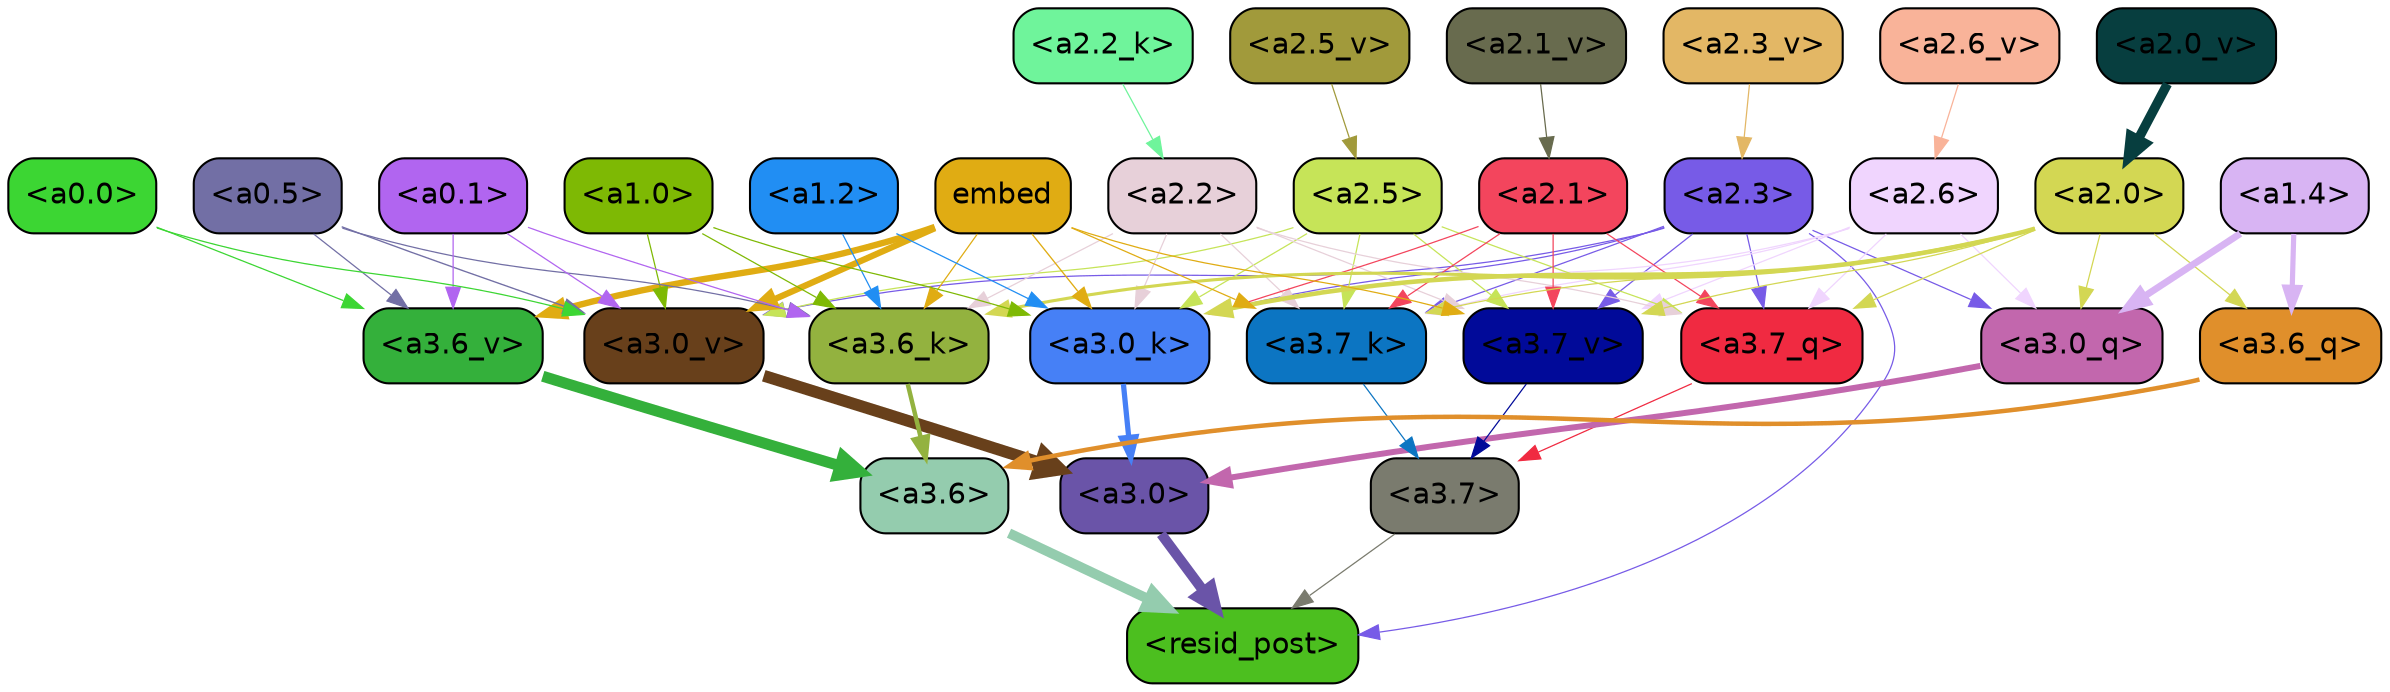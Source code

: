 strict digraph "" {
	graph [bgcolor=transparent,
		layout=dot,
		overlap=false,
		splines=true
	];
	"<a3.7>"	[color=black,
		fillcolor="#7a7b6e",
		fontname=Helvetica,
		shape=box,
		style="filled, rounded"];
	"<resid_post>"	[color=black,
		fillcolor="#4cbf1f",
		fontname=Helvetica,
		shape=box,
		style="filled, rounded"];
	"<a3.7>" -> "<resid_post>"	[color="#7a7b6e",
		penwidth=0.6];
	"<a3.6>"	[color=black,
		fillcolor="#94ccae",
		fontname=Helvetica,
		shape=box,
		style="filled, rounded"];
	"<a3.6>" -> "<resid_post>"	[color="#94ccae",
		penwidth=4.7534414529800415];
	"<a3.0>"	[color=black,
		fillcolor="#6a54a8",
		fontname=Helvetica,
		shape=box,
		style="filled, rounded"];
	"<a3.0>" -> "<resid_post>"	[color="#6a54a8",
		penwidth=4.898576855659485];
	"<a2.3>"	[color=black,
		fillcolor="#775be7",
		fontname=Helvetica,
		shape=box,
		style="filled, rounded"];
	"<a2.3>" -> "<resid_post>"	[color="#775be7",
		penwidth=0.6];
	"<a3.7_q>"	[color=black,
		fillcolor="#f02a41",
		fontname=Helvetica,
		shape=box,
		style="filled, rounded"];
	"<a2.3>" -> "<a3.7_q>"	[color="#775be7",
		penwidth=0.6];
	"<a3.0_q>"	[color=black,
		fillcolor="#c267ad",
		fontname=Helvetica,
		shape=box,
		style="filled, rounded"];
	"<a2.3>" -> "<a3.0_q>"	[color="#775be7",
		penwidth=0.6];
	"<a3.7_k>"	[color=black,
		fillcolor="#0c75c2",
		fontname=Helvetica,
		shape=box,
		style="filled, rounded"];
	"<a2.3>" -> "<a3.7_k>"	[color="#775be7",
		penwidth=0.6];
	"<a3.0_k>"	[color=black,
		fillcolor="#4680f6",
		fontname=Helvetica,
		shape=box,
		style="filled, rounded"];
	"<a2.3>" -> "<a3.0_k>"	[color="#775be7",
		penwidth=0.6];
	"<a3.7_v>"	[color=black,
		fillcolor="#010a99",
		fontname=Helvetica,
		shape=box,
		style="filled, rounded"];
	"<a2.3>" -> "<a3.7_v>"	[color="#775be7",
		penwidth=0.6];
	"<a3.0_v>"	[color=black,
		fillcolor="#68401b",
		fontname=Helvetica,
		shape=box,
		style="filled, rounded"];
	"<a2.3>" -> "<a3.0_v>"	[color="#775be7",
		penwidth=0.6];
	"<a3.7_q>" -> "<a3.7>"	[color="#f02a41",
		penwidth=0.6];
	"<a3.6_q>"	[color=black,
		fillcolor="#e08f2b",
		fontname=Helvetica,
		shape=box,
		style="filled, rounded"];
	"<a3.6_q>" -> "<a3.6>"	[color="#e08f2b",
		penwidth=2.160832464694977];
	"<a3.0_q>" -> "<a3.0>"	[color="#c267ad",
		penwidth=2.870753765106201];
	"<a3.7_k>" -> "<a3.7>"	[color="#0c75c2",
		penwidth=0.6];
	"<a3.6_k>"	[color=black,
		fillcolor="#93b23f",
		fontname=Helvetica,
		shape=box,
		style="filled, rounded"];
	"<a3.6_k>" -> "<a3.6>"	[color="#93b23f",
		penwidth=2.13908451795578];
	"<a3.0_k>" -> "<a3.0>"	[color="#4680f6",
		penwidth=2.520303964614868];
	"<a3.7_v>" -> "<a3.7>"	[color="#010a99",
		penwidth=0.6];
	"<a3.6_v>"	[color=black,
		fillcolor="#34b03b",
		fontname=Helvetica,
		shape=box,
		style="filled, rounded"];
	"<a3.6_v>" -> "<a3.6>"	[color="#34b03b",
		penwidth=5.297133803367615];
	"<a3.0_v>" -> "<a3.0>"	[color="#68401b",
		penwidth=5.680712580680847];
	"<a2.6>"	[color=black,
		fillcolor="#f0d5fe",
		fontname=Helvetica,
		shape=box,
		style="filled, rounded"];
	"<a2.6>" -> "<a3.7_q>"	[color="#f0d5fe",
		penwidth=0.6];
	"<a2.6>" -> "<a3.0_q>"	[color="#f0d5fe",
		penwidth=0.6];
	"<a2.6>" -> "<a3.7_k>"	[color="#f0d5fe",
		penwidth=0.6];
	"<a2.6>" -> "<a3.0_k>"	[color="#f0d5fe",
		penwidth=0.6];
	"<a2.6>" -> "<a3.7_v>"	[color="#f0d5fe",
		penwidth=0.6];
	"<a2.5>"	[color=black,
		fillcolor="#c6e458",
		fontname=Helvetica,
		shape=box,
		style="filled, rounded"];
	"<a2.5>" -> "<a3.7_q>"	[color="#c6e458",
		penwidth=0.6];
	"<a2.5>" -> "<a3.7_k>"	[color="#c6e458",
		penwidth=0.6];
	"<a2.5>" -> "<a3.0_k>"	[color="#c6e458",
		penwidth=0.6];
	"<a2.5>" -> "<a3.7_v>"	[color="#c6e458",
		penwidth=0.6];
	"<a2.5>" -> "<a3.0_v>"	[color="#c6e458",
		penwidth=0.6];
	"<a2.2>"	[color=black,
		fillcolor="#e7d0d9",
		fontname=Helvetica,
		shape=box,
		style="filled, rounded"];
	"<a2.2>" -> "<a3.7_q>"	[color="#e7d0d9",
		penwidth=0.6];
	"<a2.2>" -> "<a3.7_k>"	[color="#e7d0d9",
		penwidth=0.6];
	"<a2.2>" -> "<a3.6_k>"	[color="#e7d0d9",
		penwidth=0.6];
	"<a2.2>" -> "<a3.0_k>"	[color="#e7d0d9",
		penwidth=0.6];
	"<a2.2>" -> "<a3.7_v>"	[color="#e7d0d9",
		penwidth=0.6];
	"<a2.1>"	[color=black,
		fillcolor="#f3455d",
		fontname=Helvetica,
		shape=box,
		style="filled, rounded"];
	"<a2.1>" -> "<a3.7_q>"	[color="#f3455d",
		penwidth=0.6];
	"<a2.1>" -> "<a3.7_k>"	[color="#f3455d",
		penwidth=0.6];
	"<a2.1>" -> "<a3.0_k>"	[color="#f3455d",
		penwidth=0.6];
	"<a2.1>" -> "<a3.7_v>"	[color="#f3455d",
		penwidth=0.6];
	"<a2.0>"	[color=black,
		fillcolor="#d3d753",
		fontname=Helvetica,
		shape=box,
		style="filled, rounded"];
	"<a2.0>" -> "<a3.7_q>"	[color="#d3d753",
		penwidth=0.6];
	"<a2.0>" -> "<a3.6_q>"	[color="#d3d753",
		penwidth=0.6];
	"<a2.0>" -> "<a3.0_q>"	[color="#d3d753",
		penwidth=0.6];
	"<a2.0>" -> "<a3.7_k>"	[color="#d3d753",
		penwidth=0.6];
	"<a2.0>" -> "<a3.6_k>"	[color="#d3d753",
		penwidth=1.4957321882247925];
	"<a2.0>" -> "<a3.0_k>"	[color="#d3d753",
		penwidth=2.18752121925354];
	"<a2.0>" -> "<a3.7_v>"	[color="#d3d753",
		penwidth=0.6];
	"<a1.4>"	[color=black,
		fillcolor="#d8b4f3",
		fontname=Helvetica,
		shape=box,
		style="filled, rounded"];
	"<a1.4>" -> "<a3.6_q>"	[color="#d8b4f3",
		penwidth=2.4829938411712646];
	"<a1.4>" -> "<a3.0_q>"	[color="#d8b4f3",
		penwidth=3.299744725227356];
	embed	[color=black,
		fillcolor="#e0ac13",
		fontname=Helvetica,
		shape=box,
		style="filled, rounded"];
	embed -> "<a3.7_k>"	[color="#e0ac13",
		penwidth=0.6];
	embed -> "<a3.6_k>"	[color="#e0ac13",
		penwidth=0.6];
	embed -> "<a3.0_k>"	[color="#e0ac13",
		penwidth=0.6394047290086746];
	embed -> "<a3.7_v>"	[color="#e0ac13",
		penwidth=0.6];
	embed -> "<a3.6_v>"	[color="#e0ac13",
		penwidth=3.067279100418091];
	embed -> "<a3.0_v>"	[color="#e0ac13",
		penwidth=3.0212591886520386];
	"<a1.2>"	[color=black,
		fillcolor="#218ef3",
		fontname=Helvetica,
		shape=box,
		style="filled, rounded"];
	"<a1.2>" -> "<a3.6_k>"	[color="#218ef3",
		penwidth=0.6];
	"<a1.2>" -> "<a3.0_k>"	[color="#218ef3",
		penwidth=0.6];
	"<a1.0>"	[color=black,
		fillcolor="#7eb904",
		fontname=Helvetica,
		shape=box,
		style="filled, rounded"];
	"<a1.0>" -> "<a3.6_k>"	[color="#7eb904",
		penwidth=0.6];
	"<a1.0>" -> "<a3.0_k>"	[color="#7eb904",
		penwidth=0.6];
	"<a1.0>" -> "<a3.0_v>"	[color="#7eb904",
		penwidth=0.6];
	"<a0.5>"	[color=black,
		fillcolor="#726fa5",
		fontname=Helvetica,
		shape=box,
		style="filled, rounded"];
	"<a0.5>" -> "<a3.6_k>"	[color="#726fa5",
		penwidth=0.6];
	"<a0.5>" -> "<a3.6_v>"	[color="#726fa5",
		penwidth=0.6];
	"<a0.5>" -> "<a3.0_v>"	[color="#726fa5",
		penwidth=0.648682102560997];
	"<a0.1>"	[color=black,
		fillcolor="#b165f0",
		fontname=Helvetica,
		shape=box,
		style="filled, rounded"];
	"<a0.1>" -> "<a3.6_k>"	[color="#b165f0",
		penwidth=0.6];
	"<a0.1>" -> "<a3.6_v>"	[color="#b165f0",
		penwidth=0.6];
	"<a0.1>" -> "<a3.0_v>"	[color="#b165f0",
		penwidth=0.6];
	"<a0.0>"	[color=black,
		fillcolor="#3cd633",
		fontname=Helvetica,
		shape=box,
		style="filled, rounded"];
	"<a0.0>" -> "<a3.6_v>"	[color="#3cd633",
		penwidth=0.6];
	"<a0.0>" -> "<a3.0_v>"	[color="#3cd633",
		penwidth=0.6];
	"<a2.2_k>"	[color=black,
		fillcolor="#6ff49b",
		fontname=Helvetica,
		shape=box,
		style="filled, rounded"];
	"<a2.2_k>" -> "<a2.2>"	[color="#6ff49b",
		penwidth=0.6];
	"<a2.6_v>"	[color=black,
		fillcolor="#f9b399",
		fontname=Helvetica,
		shape=box,
		style="filled, rounded"];
	"<a2.6_v>" -> "<a2.6>"	[color="#f9b399",
		penwidth=0.6];
	"<a2.5_v>"	[color=black,
		fillcolor="#a19a3b",
		fontname=Helvetica,
		shape=box,
		style="filled, rounded"];
	"<a2.5_v>" -> "<a2.5>"	[color="#a19a3b",
		penwidth=0.6];
	"<a2.3_v>"	[color=black,
		fillcolor="#e3b765",
		fontname=Helvetica,
		shape=box,
		style="filled, rounded"];
	"<a2.3_v>" -> "<a2.3>"	[color="#e3b765",
		penwidth=0.6];
	"<a2.1_v>"	[color=black,
		fillcolor="#686b4e",
		fontname=Helvetica,
		shape=box,
		style="filled, rounded"];
	"<a2.1_v>" -> "<a2.1>"	[color="#686b4e",
		penwidth=0.6];
	"<a2.0_v>"	[color=black,
		fillcolor="#073e3f",
		fontname=Helvetica,
		shape=box,
		style="filled, rounded"];
	"<a2.0_v>" -> "<a2.0>"	[color="#073e3f",
		penwidth=4.5695202350616455];
}
